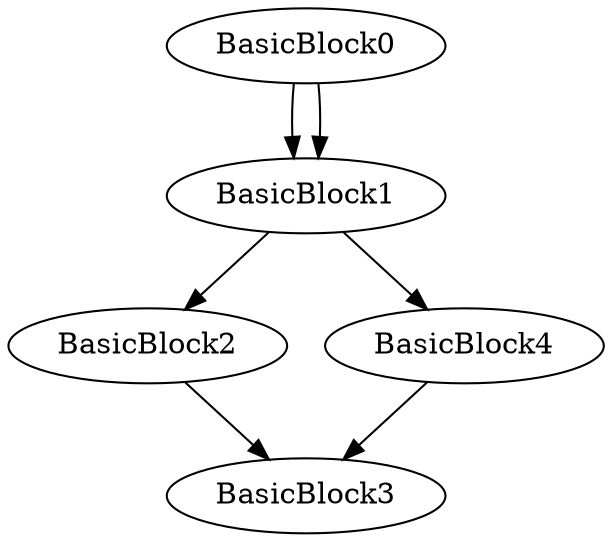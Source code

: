 digraph{
BasicBlock2 -> BasicBlock3
BasicBlock4 -> BasicBlock3
BasicBlock1 -> BasicBlock2
BasicBlock1 -> BasicBlock4
BasicBlock0 -> BasicBlock1
BasicBlock0 -> BasicBlock1
BasicBlock0
BasicBlock0
}
